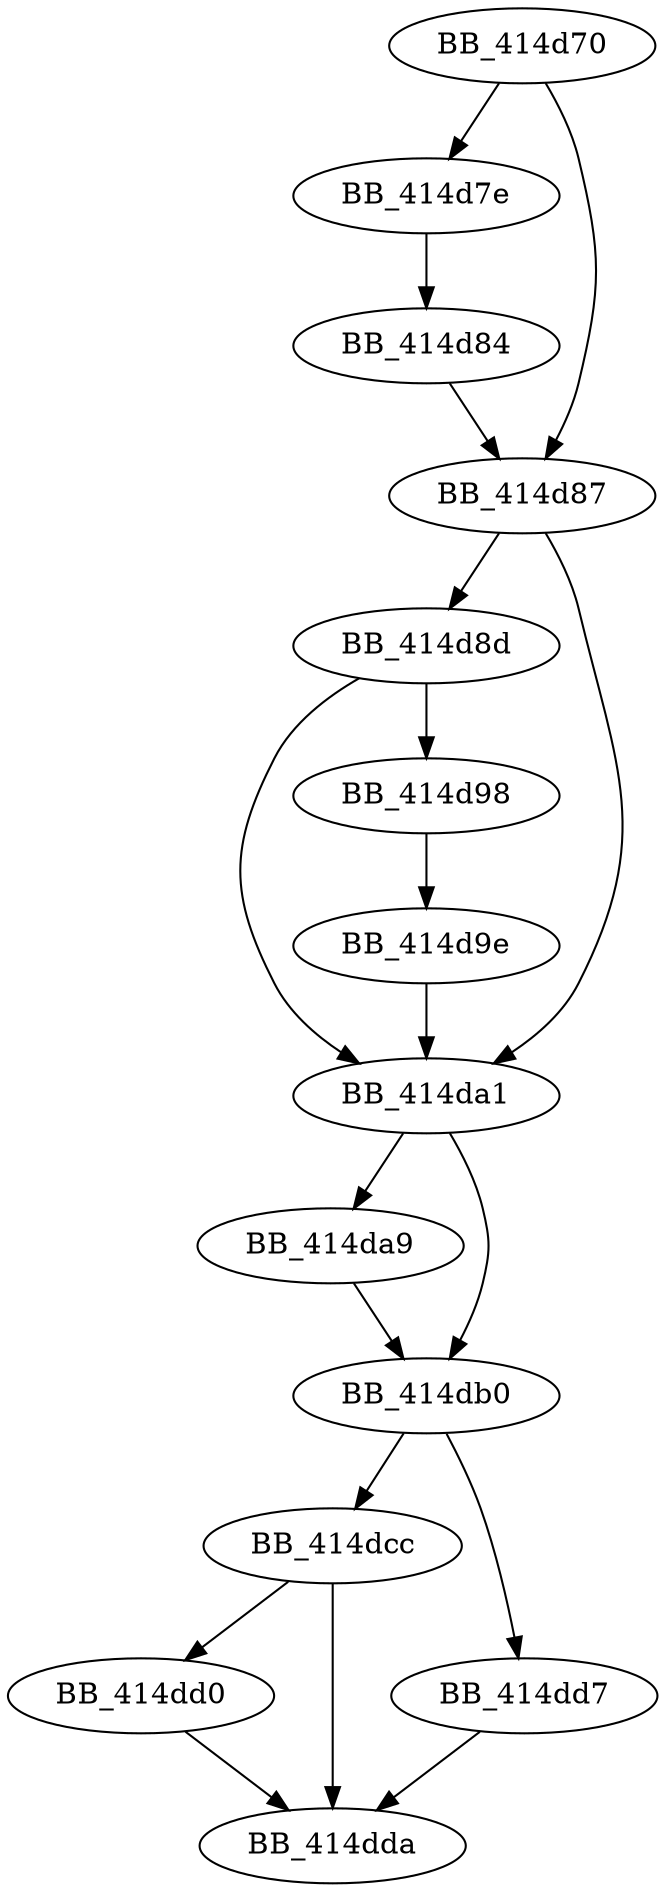 DiGraph sub_414D70{
BB_414d70->BB_414d7e
BB_414d70->BB_414d87
BB_414d7e->BB_414d84
BB_414d84->BB_414d87
BB_414d87->BB_414d8d
BB_414d87->BB_414da1
BB_414d8d->BB_414d98
BB_414d8d->BB_414da1
BB_414d98->BB_414d9e
BB_414d9e->BB_414da1
BB_414da1->BB_414da9
BB_414da1->BB_414db0
BB_414da9->BB_414db0
BB_414db0->BB_414dcc
BB_414db0->BB_414dd7
BB_414dcc->BB_414dd0
BB_414dcc->BB_414dda
BB_414dd0->BB_414dda
BB_414dd7->BB_414dda
}

